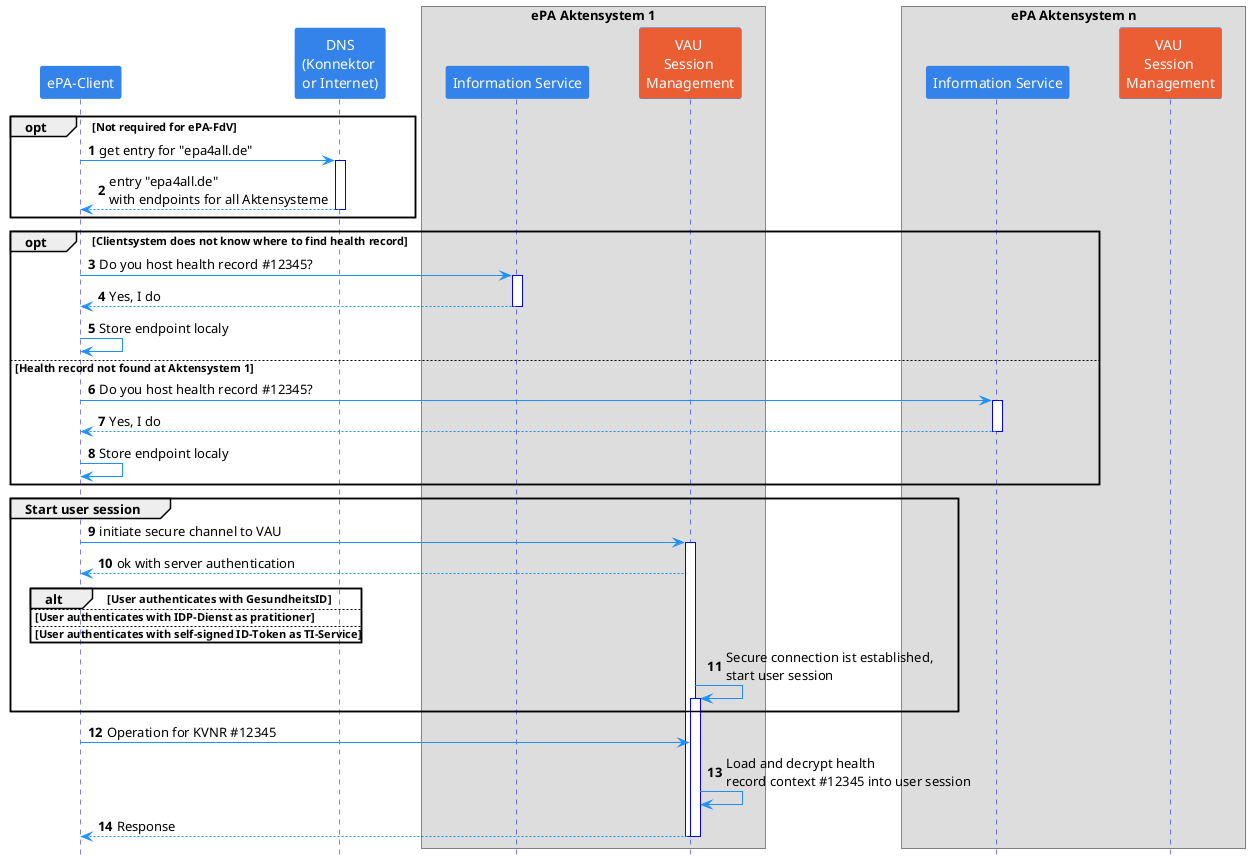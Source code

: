 @startuml

skinparam Shadowing false
skinparam ParticipantPadding 20
skinparam BoxPadding 10

skinparam sequence {
    ArrowColor DodgerBlue
    ActorBorderColor DodgerBlue
    LifeLineBorderColor Blue

    ParticipantBackgroundColor #3483eb
    ParticipantBorderColor #3483eb
    ParticipantFontSize 14
    ParticipantFontColor White

    ActorBackgroundColor #3483eb
    ActorFontSize 14
    NoteBackgroundColor #3483eb
}

hide footbox
autonumber

participant "ePA-Client" as client
participant "DNS\n(Konnektor \nor Internet)" as dns
box "ePA Aktensystem 1"
participant "Information Service" as info1
participant "VAU \nSession \nManagement" as vau1 #eb5e34
end box
box "ePA Aktensystem n"
participant "Information Service" as info2
participant "VAU \nSession \nManagement" as vau2 #eb5e34
end box

' Find endpoints
opt Not required for ePA-FdV
client -> dns : get entry for "epa4all.de"
activate dns
dns --> client : entry "epa4all.de" \nwith endpoints for all Aktensysteme
deactivate dns
end


' Locate health record
opt Clientsystem does not know where to find health record 
client -> info1 : Do you host health record #12345?
activate info1
info1 --> client : Yes, I do
deactivate info1
client -> client : Store endpoint localy
else Health record not found at Aktensystem 1
client -> info2 : Do you host health record #12345?
activate info2
info2 --> client : Yes, I do
deactivate info2
client -> client : Store endpoint localy
end

' Open VAU-connections to endpoint and start user session
group Start user session
client -> vau1 : initiate secure channel to VAU
activate vau1
vau1 --> client : ok with server authentication

' User authetication
alt User authenticates with GesundheitsID
else User authenticates with IDP-Dienst as pratitioner
else User authenticates with self-signed ID-Token as TI-Service
end

vau1 -> vau1 : Secure connection ist established, \nstart user session
activate vau1
end

' start health record context
client -> vau1 : Operation for KVNR #12345
vau1 -> vau1 : Load and decrypt health \nrecord context #12345 into user session
vau1 --> client : Response
deactivate vau1
deactivate vau1

@enduml